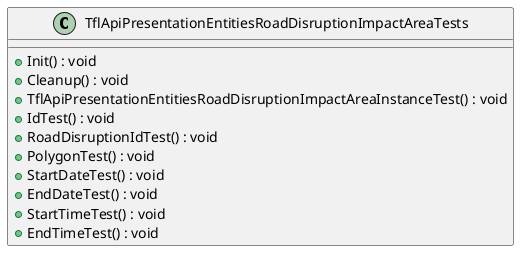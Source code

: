 @startuml
class TflApiPresentationEntitiesRoadDisruptionImpactAreaTests {
    + Init() : void
    + Cleanup() : void
    + TflApiPresentationEntitiesRoadDisruptionImpactAreaInstanceTest() : void
    + IdTest() : void
    + RoadDisruptionIdTest() : void
    + PolygonTest() : void
    + StartDateTest() : void
    + EndDateTest() : void
    + StartTimeTest() : void
    + EndTimeTest() : void
}
@enduml

